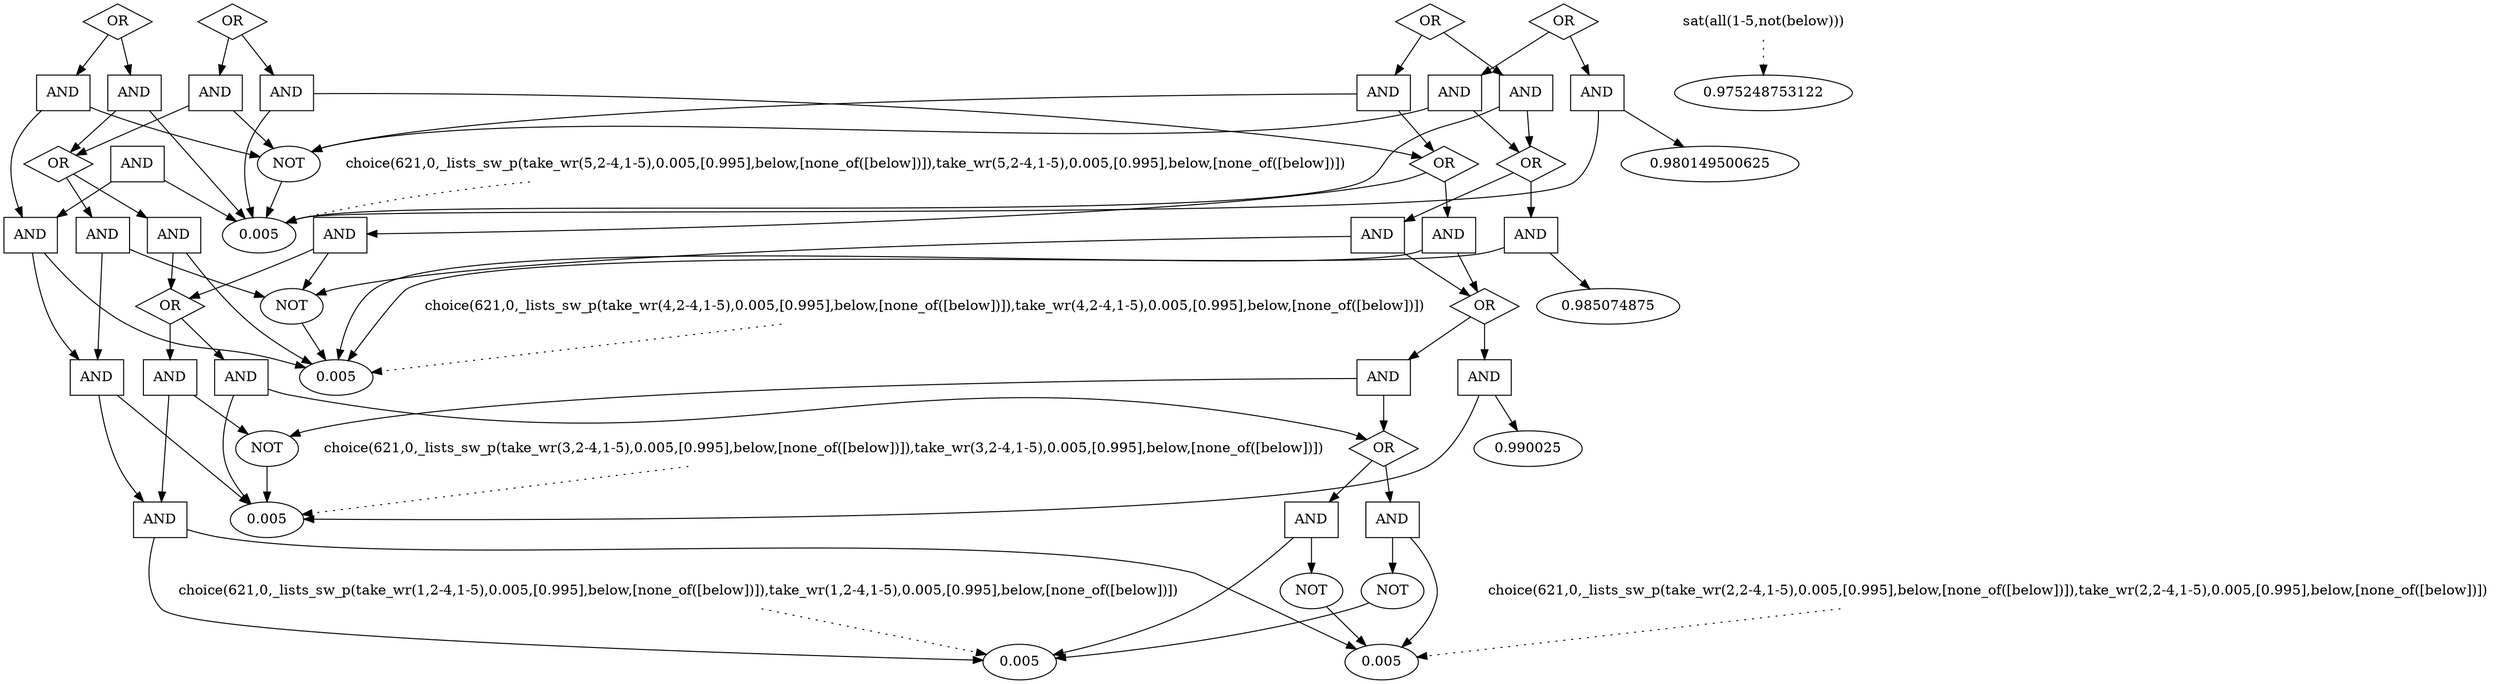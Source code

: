 digraph GP {
3 [label="AND", shape="box", style="filled", fillcolor="white"];
3 -> 1;
3 -> 2;
4 [label="AND", shape="box", style="filled", fillcolor="white"];
4 -> 1;
-2 [label="NOT"];
-2 -> 2;
4 -> -2;
5 [label="AND", shape="box", style="filled", fillcolor="white"];
5 -> 2;
-1 [label="NOT"];
-1 -> 1;
5 -> -1;
6 [label="0.990025", shape="ellipse", style="filled", fillcolor="white"];
7 [label="OR", shape="diamond", style="filled", fillcolor="white"];
 7 -> 4;
7 -> 5;
9 [label="AND", shape="box", style="filled", fillcolor="white"];
9 -> 8;
9 -> 3;
10 [label="AND", shape="box", style="filled", fillcolor="white"];
-8 [label="NOT"];
-8 -> 8;
10 -> -8;
10 -> 3;
11 [label="AND", shape="box", style="filled", fillcolor="white"];
11 -> 8;
11 -> 7;
12 [label="AND", shape="box", style="filled", fillcolor="white"];
12 -> -8;
12 -> 7;
13 [label="AND", shape="box", style="filled", fillcolor="white"];
13 -> 8;
13 -> 6;
14 [label="0.985074875", shape="ellipse", style="filled", fillcolor="white"];
15 [label="OR", shape="diamond", style="filled", fillcolor="white"];
 15 -> 10;
15 -> 11;
16 [label="OR", shape="diamond", style="filled", fillcolor="white"];
 16 -> 12;
16 -> 13;
18 [label="AND", shape="box", style="filled", fillcolor="white"];
18 -> 9;
18 -> 17;
19 [label="AND", shape="box", style="filled", fillcolor="white"];
19 -> 9;
-17 [label="NOT"];
-17 -> 17;
19 -> -17;
20 [label="AND", shape="box", style="filled", fillcolor="white"];
20 -> 17;
20 -> 15;
21 [label="AND", shape="box", style="filled", fillcolor="white"];
21 -> -17;
21 -> 15;
22 [label="AND", shape="box", style="filled", fillcolor="white"];
22 -> 16;
22 -> 17;
23 [label="AND", shape="box", style="filled", fillcolor="white"];
23 -> 16;
23 -> -17;
24 [label="AND", shape="box", style="filled", fillcolor="white"];
24 -> 17;
24 -> 14;
25 [label="0.980149500625", shape="ellipse", style="filled", fillcolor="white"];
26 [label="OR", shape="diamond", style="filled", fillcolor="white"];
 26 -> 19;
26 -> 20;
27 [label="OR", shape="diamond", style="filled", fillcolor="white"];
 27 -> 21;
27 -> 22;
28 [label="OR", shape="diamond", style="filled", fillcolor="white"];
 28 -> 24;
28 -> 23;
30 [label="AND", shape="box", style="filled", fillcolor="white"];
30 -> 18;
30 -> 29;
31 [label="AND", shape="box", style="filled", fillcolor="white"];
31 -> 18;
-29 [label="NOT"];
-29 -> 29;
31 -> -29;
32 [label="AND", shape="box", style="filled", fillcolor="white"];
32 -> 26;
32 -> 29;
33 [label="AND", shape="box", style="filled", fillcolor="white"];
33 -> 26;
33 -> -29;
34 [label="AND", shape="box", style="filled", fillcolor="white"];
34 -> 27;
34 -> 29;
35 [label="AND", shape="box", style="filled", fillcolor="white"];
35 -> 27;
35 -> -29;
36 [label="AND", shape="box", style="filled", fillcolor="white"];
36 -> 28;
36 -> 29;
37 [label="AND", shape="box", style="filled", fillcolor="white"];
37 -> -29;
37 -> 28;
38 [label="AND", shape="box", style="filled", fillcolor="white"];
38 -> 25;
38 -> 29;
39 [label="0.975248753122", shape="ellipse", style="filled", fillcolor="white"];
40 [label="OR", shape="diamond", style="filled", fillcolor="white"];
 40 -> 32;
40 -> 31;
41 [label="OR", shape="diamond", style="filled", fillcolor="white"];
 41 -> 33;
41 -> 34;
42 [label="OR", shape="diamond", style="filled", fillcolor="white"];
 42 -> 35;
42 -> 36;
43 [label="OR", shape="diamond", style="filled", fillcolor="white"];
 43 -> 37;
43 -> 38;
8 [ shape="ellipse", label="0.005", style="filled", fillcolor="white" ];
2 [ shape="ellipse", label="0.005", style="filled", fillcolor="white" ];
1 [ shape="ellipse", label="0.005", style="filled", fillcolor="white" ];
29 [ shape="ellipse", label="0.005", style="filled", fillcolor="white" ];
17 [ shape="ellipse", label="0.005", style="filled", fillcolor="white" ];
q_0 [ label="sat(all(1-5,not(below)))", shape="plaintext" ];
q_0 -> 39 [style="dotted" ];
q_1 [ label="choice(621,0,_lists_sw_p(take_wr(1,2-4,1-5),0.005,[0.995],below,[none_of([below])]),take_wr(1,2-4,1-5),0.005,[0.995],below,[none_of([below])])", shape="plaintext" ];
q_1 -> 1 [style="dotted" ];
q_2 [ label="choice(621,0,_lists_sw_p(take_wr(3,2-4,1-5),0.005,[0.995],below,[none_of([below])]),take_wr(3,2-4,1-5),0.005,[0.995],below,[none_of([below])])", shape="plaintext" ];
q_2 -> 8 [style="dotted" ];
q_3 [ label="choice(621,0,_lists_sw_p(take_wr(2,2-4,1-5),0.005,[0.995],below,[none_of([below])]),take_wr(2,2-4,1-5),0.005,[0.995],below,[none_of([below])])", shape="plaintext" ];
q_3 -> 2 [style="dotted" ];
q_4 [ label="choice(621,0,_lists_sw_p(take_wr(4,2-4,1-5),0.005,[0.995],below,[none_of([below])]),take_wr(4,2-4,1-5),0.005,[0.995],below,[none_of([below])])", shape="plaintext" ];
q_4 -> 17 [style="dotted" ];
q_5 [ label="choice(621,0,_lists_sw_p(take_wr(5,2-4,1-5),0.005,[0.995],below,[none_of([below])]),take_wr(5,2-4,1-5),0.005,[0.995],below,[none_of([below])])", shape="plaintext" ];
q_5 -> 29 [style="dotted" ];
}
